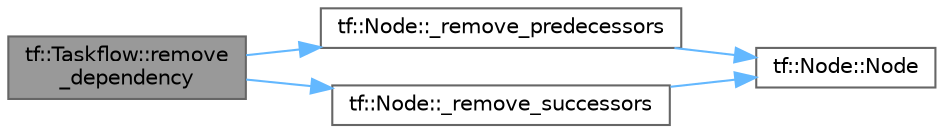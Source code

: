 digraph "tf::Taskflow::remove_dependency"
{
 // LATEX_PDF_SIZE
  bgcolor="transparent";
  edge [fontname=Helvetica,fontsize=10,labelfontname=Helvetica,labelfontsize=10];
  node [fontname=Helvetica,fontsize=10,shape=box,height=0.2,width=0.4];
  rankdir="LR";
  Node1 [id="Node000001",label="tf::Taskflow::remove\l_dependency",height=0.2,width=0.4,color="gray40", fillcolor="grey60", style="filled", fontcolor="black",tooltip="removes dependencies that go from task from to task to"];
  Node1 -> Node2 [id="edge1_Node000001_Node000002",color="steelblue1",style="solid",tooltip=" "];
  Node2 [id="Node000002",label="tf::Node::_remove_predecessors",height=0.2,width=0.4,color="grey40", fillcolor="white", style="filled",URL="$classtf_1_1_node.html#af1164217d76816ddcc32d1595ec33e7e",tooltip=" "];
  Node2 -> Node3 [id="edge2_Node000002_Node000003",color="steelblue1",style="solid",tooltip=" "];
  Node3 [id="Node000003",label="tf::Node::Node",height=0.2,width=0.4,color="grey40", fillcolor="white", style="filled",URL="$classtf_1_1_node.html#aebc4701caf53db89d260c75fba0e5050",tooltip=" "];
  Node1 -> Node4 [id="edge3_Node000001_Node000004",color="steelblue1",style="solid",tooltip=" "];
  Node4 [id="Node000004",label="tf::Node::_remove_successors",height=0.2,width=0.4,color="grey40", fillcolor="white", style="filled",URL="$classtf_1_1_node.html#a97f68c9db91a6e3b0be7595751f90d97",tooltip=" "];
  Node4 -> Node3 [id="edge4_Node000004_Node000003",color="steelblue1",style="solid",tooltip=" "];
}
